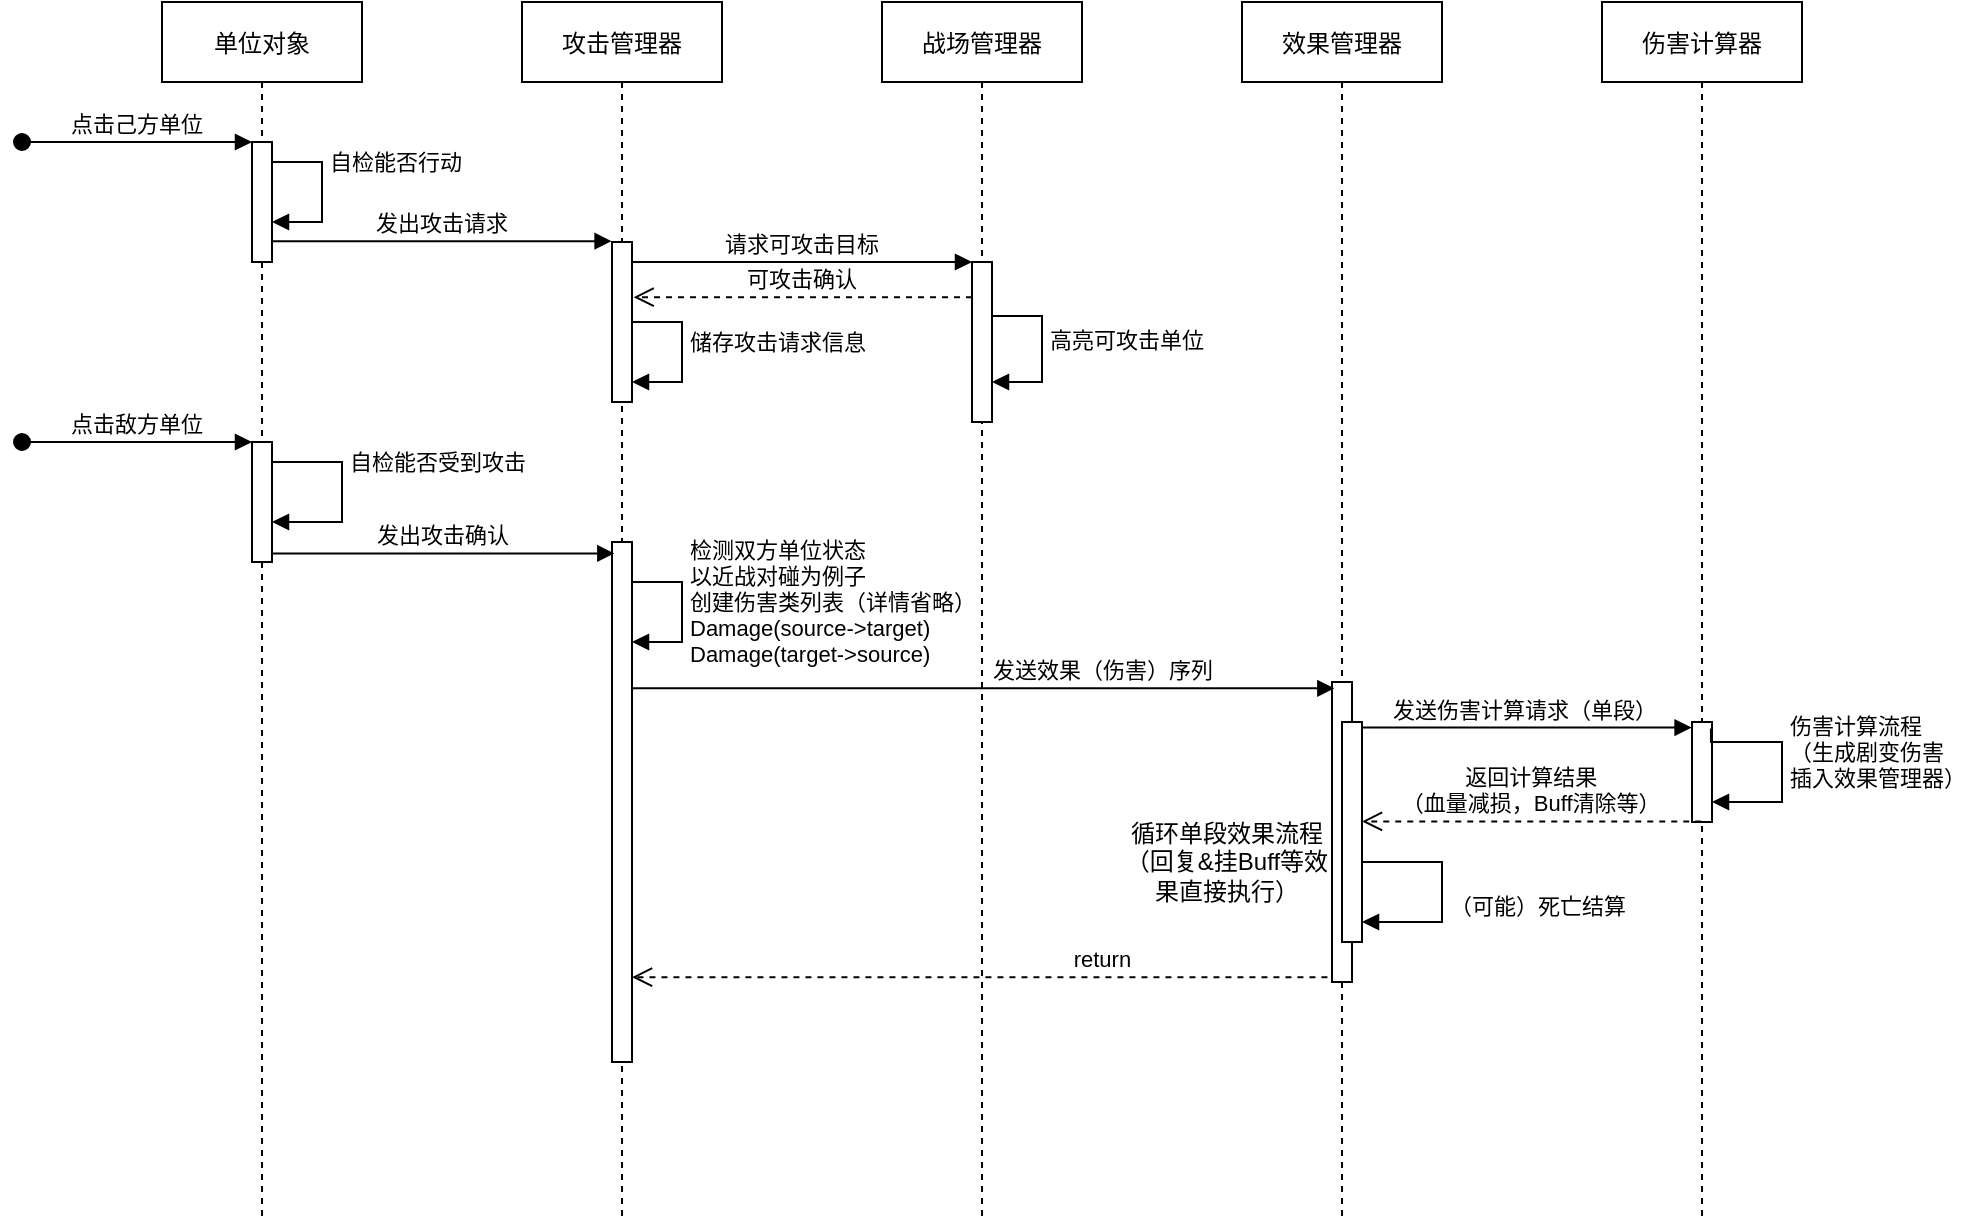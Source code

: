 <mxfile version="16.1.2" type="device" pages="4"><diagram id="kgpKYQtTHZ0yAKxKKP6v" name="攻击流程参考"><mxGraphModel dx="1952" dy="857" grid="1" gridSize="10" guides="1" tooltips="1" connect="1" arrows="1" fold="1" page="1" pageScale="1" pageWidth="850" pageHeight="1100" math="0" shadow="0"><root><mxCell id="0"/><mxCell id="1" parent="0"/><mxCell id="3nuBFxr9cyL0pnOWT2aG-1" value="攻击管理器" style="shape=umlLifeline;perimeter=lifelinePerimeter;container=1;collapsible=0;recursiveResize=0;rounded=0;shadow=0;strokeWidth=1;" parent="1" vertex="1"><mxGeometry x="-230" y="90" width="100" height="610" as="geometry"/></mxCell><mxCell id="3nuBFxr9cyL0pnOWT2aG-2" value="" style="points=[];perimeter=orthogonalPerimeter;rounded=0;shadow=0;strokeWidth=1;" parent="3nuBFxr9cyL0pnOWT2aG-1" vertex="1"><mxGeometry x="45" y="120" width="10" height="80" as="geometry"/></mxCell><mxCell id="hDNSi3hJB7bYvOHJs4DC-34" value="" style="points=[];perimeter=orthogonalPerimeter;rounded=0;shadow=0;strokeWidth=1;" parent="3nuBFxr9cyL0pnOWT2aG-1" vertex="1"><mxGeometry x="45" y="270" width="10" height="260" as="geometry"/></mxCell><mxCell id="hDNSi3hJB7bYvOHJs4DC-59" value="储存攻击请求信息" style="edgeStyle=orthogonalEdgeStyle;html=1;align=left;spacingLeft=2;endArrow=block;rounded=0;" parent="3nuBFxr9cyL0pnOWT2aG-1" source="3nuBFxr9cyL0pnOWT2aG-2" target="3nuBFxr9cyL0pnOWT2aG-2" edge="1"><mxGeometry x="-0.126" relative="1" as="geometry"><mxPoint x="55.0" y="160.004" as="sourcePoint"/><Array as="points"><mxPoint x="80" y="160"/><mxPoint x="80" y="190"/></Array><mxPoint x="55.0" y="190.004" as="targetPoint"/><mxPoint as="offset"/></mxGeometry></mxCell><mxCell id="hDNSi3hJB7bYvOHJs4DC-61" value="检测双方单位状态&lt;br&gt;以近战对碰为例子&lt;br&gt;创建伤害类列表（详情省略）&lt;br&gt;Damage(source-&amp;gt;target)&lt;br&gt;Damage(target-&amp;gt;source)" style="edgeStyle=orthogonalEdgeStyle;html=1;align=left;spacingLeft=2;endArrow=block;rounded=0;" parent="3nuBFxr9cyL0pnOWT2aG-1" source="hDNSi3hJB7bYvOHJs4DC-34" target="hDNSi3hJB7bYvOHJs4DC-34" edge="1"><mxGeometry x="-0.126" relative="1" as="geometry"><mxPoint x="55" y="290" as="sourcePoint"/><Array as="points"><mxPoint x="80" y="290"/><mxPoint x="80" y="320"/></Array><mxPoint x="55" y="320" as="targetPoint"/><mxPoint as="offset"/></mxGeometry></mxCell><mxCell id="3nuBFxr9cyL0pnOWT2aG-5" value="战场管理器" style="shape=umlLifeline;perimeter=lifelinePerimeter;container=1;collapsible=0;recursiveResize=0;rounded=0;shadow=0;strokeWidth=1;" parent="1" vertex="1"><mxGeometry x="-50" y="90" width="100" height="610" as="geometry"/></mxCell><mxCell id="3nuBFxr9cyL0pnOWT2aG-6" value="" style="points=[];perimeter=orthogonalPerimeter;rounded=0;shadow=0;strokeWidth=1;" parent="3nuBFxr9cyL0pnOWT2aG-5" vertex="1"><mxGeometry x="45" y="130" width="10" height="80" as="geometry"/></mxCell><mxCell id="hDNSi3hJB7bYvOHJs4DC-63" value="高亮可攻击单位" style="edgeStyle=orthogonalEdgeStyle;html=1;align=left;spacingLeft=2;endArrow=block;rounded=0;" parent="3nuBFxr9cyL0pnOWT2aG-5" source="3nuBFxr9cyL0pnOWT2aG-6" target="3nuBFxr9cyL0pnOWT2aG-6" edge="1"><mxGeometry x="-0.126" relative="1" as="geometry"><mxPoint x="120" y="110" as="sourcePoint"/><Array as="points"><mxPoint x="80" y="157"/><mxPoint x="80" y="190"/></Array><mxPoint x="60.0" y="200.004" as="targetPoint"/><mxPoint as="offset"/></mxGeometry></mxCell><mxCell id="3nuBFxr9cyL0pnOWT2aG-7" value="可攻击确认" style="verticalAlign=bottom;endArrow=open;dashed=1;endSize=8;shadow=0;strokeWidth=1;entryX=1.083;entryY=0.345;entryDx=0;entryDy=0;entryPerimeter=0;" parent="1" source="3nuBFxr9cyL0pnOWT2aG-6" target="3nuBFxr9cyL0pnOWT2aG-2" edge="1"><mxGeometry x="0.005" relative="1" as="geometry"><mxPoint x="-490" y="280" as="targetPoint"/><mxPoint as="offset"/></mxGeometry></mxCell><mxCell id="3nuBFxr9cyL0pnOWT2aG-8" value="请求可攻击目标" style="verticalAlign=bottom;endArrow=block;entryX=0;entryY=0;shadow=0;strokeWidth=1;" parent="1" source="3nuBFxr9cyL0pnOWT2aG-2" target="3nuBFxr9cyL0pnOWT2aG-6" edge="1"><mxGeometry relative="1" as="geometry"><mxPoint x="-75" y="170" as="sourcePoint"/></mxGeometry></mxCell><mxCell id="hDNSi3hJB7bYvOHJs4DC-9" value="效果管理器" style="shape=umlLifeline;perimeter=lifelinePerimeter;container=1;collapsible=0;recursiveResize=0;rounded=0;shadow=0;strokeWidth=1;" parent="1" vertex="1"><mxGeometry x="130" y="90" width="100" height="610" as="geometry"/></mxCell><mxCell id="hDNSi3hJB7bYvOHJs4DC-11" value="伤害计算器" style="shape=umlLifeline;perimeter=lifelinePerimeter;container=1;collapsible=0;recursiveResize=0;rounded=0;shadow=0;strokeWidth=1;" parent="1" vertex="1"><mxGeometry x="310" y="90" width="100" height="610" as="geometry"/></mxCell><mxCell id="hDNSi3hJB7bYvOHJs4DC-40" value="单位对象" style="shape=umlLifeline;perimeter=lifelinePerimeter;container=1;collapsible=0;recursiveResize=0;rounded=0;shadow=0;strokeWidth=1;" parent="1" vertex="1"><mxGeometry x="-410" y="90" width="100" height="610" as="geometry"/></mxCell><mxCell id="hDNSi3hJB7bYvOHJs4DC-41" value="" style="points=[];perimeter=orthogonalPerimeter;rounded=0;shadow=0;strokeWidth=1;" parent="hDNSi3hJB7bYvOHJs4DC-40" vertex="1"><mxGeometry x="45" y="70" width="10" height="60" as="geometry"/></mxCell><mxCell id="hDNSi3hJB7bYvOHJs4DC-42" value="点击己方单位" style="verticalAlign=bottom;startArrow=oval;endArrow=block;startSize=8;shadow=0;strokeWidth=1;" parent="hDNSi3hJB7bYvOHJs4DC-40" target="hDNSi3hJB7bYvOHJs4DC-41" edge="1"><mxGeometry relative="1" as="geometry"><mxPoint x="-70" y="70" as="sourcePoint"/></mxGeometry></mxCell><mxCell id="hDNSi3hJB7bYvOHJs4DC-43" value="" style="points=[];perimeter=orthogonalPerimeter;rounded=0;shadow=0;strokeWidth=1;" parent="hDNSi3hJB7bYvOHJs4DC-40" vertex="1"><mxGeometry x="45" y="220" width="10" height="60" as="geometry"/></mxCell><mxCell id="hDNSi3hJB7bYvOHJs4DC-53" value="自检能否行动" style="edgeStyle=orthogonalEdgeStyle;html=1;align=left;spacingLeft=2;endArrow=block;rounded=0;" parent="hDNSi3hJB7bYvOHJs4DC-40" source="hDNSi3hJB7bYvOHJs4DC-41" target="hDNSi3hJB7bYvOHJs4DC-41" edge="1"><mxGeometry x="-0.375" relative="1" as="geometry"><mxPoint x="50" y="80" as="sourcePoint"/><Array as="points"><mxPoint x="80" y="80"/><mxPoint x="80" y="110"/></Array><mxPoint x="120.0" y="190.0" as="targetPoint"/><mxPoint as="offset"/></mxGeometry></mxCell><mxCell id="hDNSi3hJB7bYvOHJs4DC-57" value="点击敌方单位" style="verticalAlign=bottom;startArrow=oval;endArrow=block;startSize=8;shadow=0;strokeWidth=1;" parent="hDNSi3hJB7bYvOHJs4DC-40" target="hDNSi3hJB7bYvOHJs4DC-43" edge="1"><mxGeometry relative="1" as="geometry"><mxPoint x="-70" y="220" as="sourcePoint"/><mxPoint x="45.0" y="190" as="targetPoint"/></mxGeometry></mxCell><mxCell id="hDNSi3hJB7bYvOHJs4DC-58" value="自检能否受到攻击" style="edgeStyle=orthogonalEdgeStyle;html=1;align=left;spacingLeft=2;endArrow=block;rounded=0;" parent="hDNSi3hJB7bYvOHJs4DC-40" source="hDNSi3hJB7bYvOHJs4DC-43" target="hDNSi3hJB7bYvOHJs4DC-43" edge="1"><mxGeometry x="-0.3" relative="1" as="geometry"><mxPoint x="80.0" y="230.004" as="sourcePoint"/><Array as="points"><mxPoint x="90" y="230"/><mxPoint x="90" y="260"/></Array><mxPoint x="80.0" y="260.004" as="targetPoint"/><mxPoint as="offset"/></mxGeometry></mxCell><mxCell id="hDNSi3hJB7bYvOHJs4DC-54" value="发出攻击请求" style="verticalAlign=bottom;endArrow=block;entryX=-0.021;entryY=-0.005;shadow=0;strokeWidth=1;entryDx=0;entryDy=0;entryPerimeter=0;" parent="1" source="hDNSi3hJB7bYvOHJs4DC-41" target="3nuBFxr9cyL0pnOWT2aG-2" edge="1"><mxGeometry relative="1" as="geometry"><mxPoint x="-300.0" y="220" as="sourcePoint"/><mxPoint x="-130" y="220" as="targetPoint"/></mxGeometry></mxCell><mxCell id="hDNSi3hJB7bYvOHJs4DC-60" value="发出攻击确认" style="verticalAlign=bottom;endArrow=block;shadow=0;strokeWidth=1;entryX=0.117;entryY=0.022;entryDx=0;entryDy=0;entryPerimeter=0;" parent="1" source="hDNSi3hJB7bYvOHJs4DC-43" target="hDNSi3hJB7bYvOHJs4DC-34" edge="1"><mxGeometry relative="1" as="geometry"><mxPoint x="-350.0" y="389.31" as="sourcePoint"/><mxPoint x="-180.21" y="389.31" as="targetPoint"/></mxGeometry></mxCell><mxCell id="hDNSi3hJB7bYvOHJs4DC-10" value="" style="points=[];perimeter=orthogonalPerimeter;rounded=0;shadow=0;strokeWidth=1;" parent="1" vertex="1"><mxGeometry x="175" y="430" width="10" height="150" as="geometry"/></mxCell><mxCell id="hDNSi3hJB7bYvOHJs4DC-70" value="（可能）死亡结算" style="edgeStyle=orthogonalEdgeStyle;html=1;align=left;spacingLeft=2;endArrow=block;rounded=0;" parent="1" source="hDNSi3hJB7bYvOHJs4DC-71" target="hDNSi3hJB7bYvOHJs4DC-71" edge="1"><mxGeometry x="0.121" relative="1" as="geometry"><mxPoint x="230.0" y="560.01" as="sourcePoint"/><Array as="points"><mxPoint x="230" y="520"/><mxPoint x="230" y="550"/></Array><mxPoint x="230.55" y="595.244" as="targetPoint"/><mxPoint as="offset"/></mxGeometry></mxCell><mxCell id="hDNSi3hJB7bYvOHJs4DC-71" value="" style="html=1;points=[];perimeter=orthogonalPerimeter;" parent="1" vertex="1"><mxGeometry x="180" y="450" width="10" height="110" as="geometry"/></mxCell><mxCell id="hDNSi3hJB7bYvOHJs4DC-73" value="循环单段效果流程&lt;br&gt;（回复&amp;amp;挂Buff等效果直接执行）" style="text;html=1;strokeColor=none;fillColor=none;align=center;verticalAlign=middle;whiteSpace=wrap;rounded=0;" parent="1" vertex="1"><mxGeometry x="70" y="497.5" width="105" height="45" as="geometry"/></mxCell><mxCell id="hDNSi3hJB7bYvOHJs4DC-12" value="" style="points=[];perimeter=orthogonalPerimeter;rounded=0;shadow=0;strokeWidth=1;" parent="1" vertex="1"><mxGeometry x="355" y="450" width="10" height="50" as="geometry"/></mxCell><mxCell id="hDNSi3hJB7bYvOHJs4DC-66" value="伤害计算流程&lt;br&gt;（生成剧变伤害&lt;br&gt;插入效果管理器）" style="edgeStyle=orthogonalEdgeStyle;html=1;align=left;spacingLeft=2;endArrow=block;rounded=0;exitX=0.945;exitY=0.065;exitDx=0;exitDy=0;exitPerimeter=0;" parent="1" source="hDNSi3hJB7bYvOHJs4DC-12" target="hDNSi3hJB7bYvOHJs4DC-12" edge="1"><mxGeometry x="-0.126" relative="1" as="geometry"><mxPoint x="420.07" y="460.0" as="sourcePoint"/><Array as="points"><mxPoint x="400" y="460"/><mxPoint x="400" y="490"/></Array><mxPoint x="420.0" y="483.44" as="targetPoint"/><mxPoint as="offset"/></mxGeometry></mxCell><mxCell id="hDNSi3hJB7bYvOHJs4DC-64" value="发送效果（伤害）序列" style="verticalAlign=bottom;endArrow=block;shadow=0;strokeWidth=1;entryX=0.117;entryY=0.021;entryDx=0;entryDy=0;entryPerimeter=0;" parent="1" source="hDNSi3hJB7bYvOHJs4DC-34" target="hDNSi3hJB7bYvOHJs4DC-10" edge="1"><mxGeometry x="0.341" relative="1" as="geometry"><mxPoint x="-175" y="433.15" as="sourcePoint"/><mxPoint x="-5.0" y="430.0" as="targetPoint"/><mxPoint as="offset"/></mxGeometry></mxCell><mxCell id="hDNSi3hJB7bYvOHJs4DC-65" value="发送伤害计算请求（单段）" style="verticalAlign=bottom;endArrow=block;shadow=0;strokeWidth=1;entryX=-0.021;entryY=0.056;entryDx=0;entryDy=0;entryPerimeter=0;" parent="1" source="hDNSi3hJB7bYvOHJs4DC-71" target="hDNSi3hJB7bYvOHJs4DC-12" edge="1"><mxGeometry x="-0.009" relative="1" as="geometry"><mxPoint x="-70.0" y="510.0" as="sourcePoint"/><mxPoint x="279.17" y="510.0" as="targetPoint"/><mxPoint as="offset"/></mxGeometry></mxCell><mxCell id="hDNSi3hJB7bYvOHJs4DC-67" value="返回计算结果&#10;（血量减损，Buff清除等）" style="verticalAlign=bottom;endArrow=open;dashed=1;endSize=8;shadow=0;strokeWidth=1;exitX=0.462;exitY=0.994;exitDx=0;exitDy=0;exitPerimeter=0;" parent="1" source="hDNSi3hJB7bYvOHJs4DC-12" target="hDNSi3hJB7bYvOHJs4DC-71" edge="1"><mxGeometry x="0.005" relative="1" as="geometry"><mxPoint x="210" y="500" as="targetPoint"/><mxPoint x="350" y="495" as="sourcePoint"/><mxPoint as="offset"/></mxGeometry></mxCell><mxCell id="hDNSi3hJB7bYvOHJs4DC-74" value="return" style="verticalAlign=bottom;endArrow=open;dashed=1;endSize=8;shadow=0;strokeWidth=1;exitX=-0.228;exitY=0.984;exitDx=0;exitDy=0;exitPerimeter=0;" parent="1" source="hDNSi3hJB7bYvOHJs4DC-10" target="hDNSi3hJB7bYvOHJs4DC-34" edge="1"><mxGeometry x="-0.352" relative="1" as="geometry"><mxPoint x="-175" y="577.6" as="targetPoint"/><mxPoint x="149.62" y="590" as="sourcePoint"/><mxPoint as="offset"/></mxGeometry></mxCell></root></mxGraphModel></diagram><diagram id="ut07WJiEBbzpJy7NI2vR" name="召唤流程参考"><mxGraphModel dx="2247" dy="857" grid="1" gridSize="10" guides="1" tooltips="1" connect="1" arrows="1" fold="1" page="1" pageScale="1" pageWidth="827" pageHeight="1169" math="0" shadow="0"><root><mxCell id="VQv0RtSHa2c4N3yJJ9X3-0"/><mxCell id="VQv0RtSHa2c4N3yJJ9X3-1" parent="VQv0RtSHa2c4N3yJJ9X3-0"/><mxCell id="y6K7n9qH1mYJTrqMSRx2-0" value="召唤管理器" style="shape=umlLifeline;perimeter=lifelinePerimeter;container=1;collapsible=0;recursiveResize=0;rounded=0;shadow=0;strokeWidth=1;" vertex="1" parent="VQv0RtSHa2c4N3yJJ9X3-1"><mxGeometry x="-360" y="40" width="100" height="440" as="geometry"/></mxCell><mxCell id="y6K7n9qH1mYJTrqMSRx2-1" value="" style="points=[];perimeter=orthogonalPerimeter;rounded=0;shadow=0;strokeWidth=1;" vertex="1" parent="y6K7n9qH1mYJTrqMSRx2-0"><mxGeometry x="45" y="120" width="10" height="80" as="geometry"/></mxCell><mxCell id="y6K7n9qH1mYJTrqMSRx2-2" value="" style="points=[];perimeter=orthogonalPerimeter;rounded=0;shadow=0;strokeWidth=1;" vertex="1" parent="y6K7n9qH1mYJTrqMSRx2-0"><mxGeometry x="45" y="270" width="10" height="140" as="geometry"/></mxCell><mxCell id="y6K7n9qH1mYJTrqMSRx2-3" value="储存召唤请求信息" style="edgeStyle=orthogonalEdgeStyle;html=1;align=left;spacingLeft=2;endArrow=block;rounded=0;" edge="1" parent="y6K7n9qH1mYJTrqMSRx2-0" source="y6K7n9qH1mYJTrqMSRx2-1" target="y6K7n9qH1mYJTrqMSRx2-1"><mxGeometry x="-0.126" relative="1" as="geometry"><mxPoint x="55.0" y="160.004" as="sourcePoint"/><Array as="points"><mxPoint x="80" y="160"/><mxPoint x="80" y="190"/></Array><mxPoint x="55.0" y="190.004" as="targetPoint"/><mxPoint as="offset"/></mxGeometry></mxCell><mxCell id="y6K7n9qH1mYJTrqMSRx2-4" value="根据详情生成响应单位" style="edgeStyle=orthogonalEdgeStyle;html=1;align=left;spacingLeft=2;endArrow=block;rounded=0;" edge="1" parent="y6K7n9qH1mYJTrqMSRx2-0" source="y6K7n9qH1mYJTrqMSRx2-2" target="y6K7n9qH1mYJTrqMSRx2-2"><mxGeometry x="-0.126" relative="1" as="geometry"><mxPoint x="55" y="290" as="sourcePoint"/><Array as="points"><mxPoint x="80" y="290"/><mxPoint x="80" y="320"/></Array><mxPoint x="55" y="320" as="targetPoint"/><mxPoint as="offset"/></mxGeometry></mxCell><mxCell id="y6K7n9qH1mYJTrqMSRx2-5" value="战场管理器" style="shape=umlLifeline;perimeter=lifelinePerimeter;container=1;collapsible=0;recursiveResize=0;rounded=0;shadow=0;strokeWidth=1;" vertex="1" parent="VQv0RtSHa2c4N3yJJ9X3-1"><mxGeometry x="-180" y="40" width="100" height="440" as="geometry"/></mxCell><mxCell id="y6K7n9qH1mYJTrqMSRx2-6" value="" style="points=[];perimeter=orthogonalPerimeter;rounded=0;shadow=0;strokeWidth=1;" vertex="1" parent="y6K7n9qH1mYJTrqMSRx2-5"><mxGeometry x="45" y="130" width="10" height="80" as="geometry"/></mxCell><mxCell id="y6K7n9qH1mYJTrqMSRx2-7" value="高亮可施法单位" style="edgeStyle=orthogonalEdgeStyle;html=1;align=left;spacingLeft=2;endArrow=block;rounded=0;" edge="1" parent="y6K7n9qH1mYJTrqMSRx2-5" source="y6K7n9qH1mYJTrqMSRx2-6" target="y6K7n9qH1mYJTrqMSRx2-6"><mxGeometry x="-0.126" relative="1" as="geometry"><mxPoint x="120" y="110" as="sourcePoint"/><Array as="points"><mxPoint x="90" y="157"/><mxPoint x="90" y="190"/></Array><mxPoint x="60.0" y="200.004" as="targetPoint"/><mxPoint as="offset"/></mxGeometry></mxCell><mxCell id="HTY6QKhPeAurpo33ZZLu-3" value="" style="points=[];perimeter=orthogonalPerimeter;rounded=0;shadow=0;strokeWidth=1;" vertex="1" parent="y6K7n9qH1mYJTrqMSRx2-5"><mxGeometry x="45" y="330" width="10" height="80" as="geometry"/></mxCell><mxCell id="HTY6QKhPeAurpo33ZZLu-5" value="单位绑定&lt;br&gt;更新信息" style="edgeStyle=orthogonalEdgeStyle;html=1;align=left;spacingLeft=2;endArrow=block;rounded=0;" edge="1" parent="y6K7n9qH1mYJTrqMSRx2-5" source="HTY6QKhPeAurpo33ZZLu-3" target="HTY6QKhPeAurpo33ZZLu-3"><mxGeometry x="-0.126" relative="1" as="geometry"><mxPoint x="100" y="360" as="sourcePoint"/><Array as="points"><mxPoint x="90" y="350"/><mxPoint x="90" y="380"/></Array><mxPoint x="100" y="393" as="targetPoint"/><mxPoint as="offset"/></mxGeometry></mxCell><mxCell id="y6K7n9qH1mYJTrqMSRx2-8" value="可召唤确认" style="verticalAlign=bottom;endArrow=open;dashed=1;endSize=8;shadow=0;strokeWidth=1;entryX=1.083;entryY=0.345;entryDx=0;entryDy=0;entryPerimeter=0;" edge="1" parent="VQv0RtSHa2c4N3yJJ9X3-1" source="y6K7n9qH1mYJTrqMSRx2-6" target="y6K7n9qH1mYJTrqMSRx2-1"><mxGeometry x="0.005" relative="1" as="geometry"><mxPoint x="-620" y="230" as="targetPoint"/><mxPoint as="offset"/></mxGeometry></mxCell><mxCell id="y6K7n9qH1mYJTrqMSRx2-9" value="请求可召唤格子" style="verticalAlign=bottom;endArrow=block;entryX=0;entryY=0;shadow=0;strokeWidth=1;" edge="1" parent="VQv0RtSHa2c4N3yJJ9X3-1" source="y6K7n9qH1mYJTrqMSRx2-1" target="y6K7n9qH1mYJTrqMSRx2-6"><mxGeometry relative="1" as="geometry"><mxPoint x="-205" y="120" as="sourcePoint"/></mxGeometry></mxCell><mxCell id="y6K7n9qH1mYJTrqMSRx2-12" value="格子对象" style="shape=umlLifeline;perimeter=lifelinePerimeter;container=1;collapsible=0;recursiveResize=0;rounded=0;shadow=0;strokeWidth=1;" vertex="1" parent="VQv0RtSHa2c4N3yJJ9X3-1"><mxGeometry x="-540" y="40" width="100" height="440" as="geometry"/></mxCell><mxCell id="y6K7n9qH1mYJTrqMSRx2-13" value="" style="points=[];perimeter=orthogonalPerimeter;rounded=0;shadow=0;strokeWidth=1;" vertex="1" parent="y6K7n9qH1mYJTrqMSRx2-12"><mxGeometry x="45" y="220" width="10" height="60" as="geometry"/></mxCell><mxCell id="y6K7n9qH1mYJTrqMSRx2-14" value="自检能否召唤" style="edgeStyle=orthogonalEdgeStyle;html=1;align=left;spacingLeft=2;endArrow=block;rounded=0;" edge="1" parent="y6K7n9qH1mYJTrqMSRx2-12" source="y6K7n9qH1mYJTrqMSRx2-13" target="y6K7n9qH1mYJTrqMSRx2-13"><mxGeometry x="-0.3" relative="1" as="geometry"><mxPoint x="80.0" y="230.004" as="sourcePoint"/><Array as="points"><mxPoint x="90" y="230"/><mxPoint x="90" y="260"/></Array><mxPoint x="80.0" y="260.004" as="targetPoint"/><mxPoint as="offset"/></mxGeometry></mxCell><mxCell id="y6K7n9qH1mYJTrqMSRx2-15" value="发出召唤确认" style="verticalAlign=bottom;endArrow=block;shadow=0;strokeWidth=1;entryX=0.117;entryY=0.022;entryDx=0;entryDy=0;entryPerimeter=0;" edge="1" parent="VQv0RtSHa2c4N3yJJ9X3-1" source="y6K7n9qH1mYJTrqMSRx2-13" target="y6K7n9qH1mYJTrqMSRx2-2"><mxGeometry relative="1" as="geometry"><mxPoint x="-480.0" y="339.31" as="sourcePoint"/><mxPoint x="-310.21" y="339.31" as="targetPoint"/></mxGeometry></mxCell><mxCell id="y6K7n9qH1mYJTrqMSRx2-26" value="魔法卡对象" style="shape=umlLifeline;perimeter=lifelinePerimeter;container=1;collapsible=0;recursiveResize=0;rounded=0;shadow=0;strokeWidth=1;" vertex="1" parent="VQv0RtSHa2c4N3yJJ9X3-1"><mxGeometry x="-720" y="40" width="100" height="340" as="geometry"/></mxCell><mxCell id="y6K7n9qH1mYJTrqMSRx2-27" value="" style="points=[];perimeter=orthogonalPerimeter;rounded=0;shadow=0;strokeWidth=1;" vertex="1" parent="y6K7n9qH1mYJTrqMSRx2-26"><mxGeometry x="45" y="70" width="10" height="210" as="geometry"/></mxCell><mxCell id="y6K7n9qH1mYJTrqMSRx2-28" value="拖动魔法卡" style="verticalAlign=bottom;startArrow=oval;endArrow=block;startSize=8;shadow=0;strokeWidth=1;" edge="1" parent="y6K7n9qH1mYJTrqMSRx2-26" target="y6K7n9qH1mYJTrqMSRx2-27"><mxGeometry relative="1" as="geometry"><mxPoint x="-70" y="70" as="sourcePoint"/></mxGeometry></mxCell><mxCell id="y6K7n9qH1mYJTrqMSRx2-29" value="单击交互形式相似" style="text;html=1;strokeColor=none;fillColor=none;align=center;verticalAlign=middle;whiteSpace=wrap;rounded=0;" vertex="1" parent="y6K7n9qH1mYJTrqMSRx2-26"><mxGeometry x="-30" y="170" width="60" height="30" as="geometry"/></mxCell><mxCell id="y6K7n9qH1mYJTrqMSRx2-30" value="" style="shape=umlDestroy;whiteSpace=wrap;html=1;strokeWidth=3;" vertex="1" parent="y6K7n9qH1mYJTrqMSRx2-26"><mxGeometry x="35" y="320" width="30" height="30" as="geometry"/></mxCell><mxCell id="y6K7n9qH1mYJTrqMSRx2-31" value="发出召唤请求" style="verticalAlign=bottom;endArrow=block;shadow=0;strokeWidth=1;entryX=-0.2;entryY=0.088;entryDx=0;entryDy=0;entryPerimeter=0;" edge="1" parent="VQv0RtSHa2c4N3yJJ9X3-1" source="y6K7n9qH1mYJTrqMSRx2-27" target="y6K7n9qH1mYJTrqMSRx2-1"><mxGeometry x="-0.518" relative="1" as="geometry"><mxPoint x="-560" y="180.0" as="sourcePoint"/><mxPoint x="-330" y="170" as="targetPoint"/><Array as="points"><mxPoint x="-410" y="167"/></Array><mxPoint as="offset"/></mxGeometry></mxCell><mxCell id="y6K7n9qH1mYJTrqMSRx2-32" value="拖至施法目标" style="verticalAlign=bottom;endArrow=block;shadow=0;strokeWidth=1;entryX=0.072;entryY=0.104;entryDx=0;entryDy=0;entryPerimeter=0;" edge="1" parent="VQv0RtSHa2c4N3yJJ9X3-1" source="y6K7n9qH1mYJTrqMSRx2-27" target="y6K7n9qH1mYJTrqMSRx2-13"><mxGeometry x="-0.004" relative="1" as="geometry"><mxPoint x="-640" y="370.0" as="sourcePoint"/><mxPoint x="-360" y="370.04" as="targetPoint"/><Array as="points"><mxPoint x="-550" y="266"/></Array><mxPoint as="offset"/></mxGeometry></mxCell><mxCell id="y6K7n9qH1mYJTrqMSRx2-33" value="return" style="verticalAlign=bottom;endArrow=open;dashed=1;endSize=8;shadow=0;strokeWidth=1;exitX=-0.083;exitY=0.85;exitDx=0;exitDy=0;exitPerimeter=0;" edge="1" parent="VQv0RtSHa2c4N3yJJ9X3-1" source="y6K7n9qH1mYJTrqMSRx2-13" target="y6K7n9qH1mYJTrqMSRx2-27"><mxGeometry x="-0.352" relative="1" as="geometry"><mxPoint x="-850" y="460.0" as="targetPoint"/><mxPoint x="-502.28" y="460.0" as="sourcePoint"/><mxPoint as="offset"/></mxGeometry></mxCell><mxCell id="HTY6QKhPeAurpo33ZZLu-4" value="请求单位绑定" style="verticalAlign=bottom;endArrow=block;shadow=0;strokeWidth=1;entryX=0.2;entryY=0.075;entryDx=0;entryDy=0;entryPerimeter=0;" edge="1" parent="VQv0RtSHa2c4N3yJJ9X3-1" source="y6K7n9qH1mYJTrqMSRx2-2" target="HTY6QKhPeAurpo33ZZLu-3"><mxGeometry relative="1" as="geometry"><mxPoint x="-330" y="390" as="sourcePoint"/><mxPoint x="-158.83" y="390" as="targetPoint"/></mxGeometry></mxCell><mxCell id="HTY6QKhPeAurpo33ZZLu-6" value="return" style="verticalAlign=bottom;endArrow=open;dashed=1;endSize=8;shadow=0;strokeWidth=1;exitX=0.1;exitY=0.875;exitDx=0;exitDy=0;exitPerimeter=0;" edge="1" parent="VQv0RtSHa2c4N3yJJ9X3-1" source="HTY6QKhPeAurpo33ZZLu-3" target="y6K7n9qH1mYJTrqMSRx2-2"><mxGeometry x="-0.352" relative="1" as="geometry"><mxPoint x="-290" y="440" as="targetPoint"/><mxPoint x="-170.83" y="440" as="sourcePoint"/><mxPoint as="offset"/></mxGeometry></mxCell></root></mxGraphModel></diagram><diagram id="6PyDBA08NJ-AQOioP8Ls" name="技能流程参考"><mxGraphModel dx="1929" dy="857" grid="1" gridSize="10" guides="1" tooltips="1" connect="1" arrows="1" fold="1" page="1" pageScale="1" pageWidth="827" pageHeight="1169" math="0" shadow="0"><root><mxCell id="8-iiNWWhnFIA3bPZ4Q6_-0"/><mxCell id="8-iiNWWhnFIA3bPZ4Q6_-1" parent="8-iiNWWhnFIA3bPZ4Q6_-0"/><mxCell id="V3ABBny40rD3zIiOU0vB-0" value="技能管理器" style="shape=umlLifeline;perimeter=lifelinePerimeter;container=1;collapsible=0;recursiveResize=0;rounded=0;shadow=0;strokeWidth=1;" parent="8-iiNWWhnFIA3bPZ4Q6_-1" vertex="1"><mxGeometry x="-240" y="80" width="100" height="610" as="geometry"/></mxCell><mxCell id="V3ABBny40rD3zIiOU0vB-1" value="" style="points=[];perimeter=orthogonalPerimeter;rounded=0;shadow=0;strokeWidth=1;" parent="V3ABBny40rD3zIiOU0vB-0" vertex="1"><mxGeometry x="45" y="120" width="10" height="80" as="geometry"/></mxCell><mxCell id="V3ABBny40rD3zIiOU0vB-2" value="" style="points=[];perimeter=orthogonalPerimeter;rounded=0;shadow=0;strokeWidth=1;" parent="V3ABBny40rD3zIiOU0vB-0" vertex="1"><mxGeometry x="45" y="270" width="10" height="260" as="geometry"/></mxCell><mxCell id="V3ABBny40rD3zIiOU0vB-3" value="储存施法请求信息" style="edgeStyle=orthogonalEdgeStyle;html=1;align=left;spacingLeft=2;endArrow=block;rounded=0;" parent="V3ABBny40rD3zIiOU0vB-0" source="V3ABBny40rD3zIiOU0vB-1" target="V3ABBny40rD3zIiOU0vB-1" edge="1"><mxGeometry x="-0.126" relative="1" as="geometry"><mxPoint x="55.0" y="160.004" as="sourcePoint"/><Array as="points"><mxPoint x="80" y="160"/><mxPoint x="80" y="190"/></Array><mxPoint x="55.0" y="190.004" as="targetPoint"/><mxPoint as="offset"/></mxGeometry></mxCell><mxCell id="V3ABBny40rD3zIiOU0vB-4" value="根据详情生成施法效果队列" style="edgeStyle=orthogonalEdgeStyle;html=1;align=left;spacingLeft=2;endArrow=block;rounded=0;" parent="V3ABBny40rD3zIiOU0vB-0" source="V3ABBny40rD3zIiOU0vB-2" target="V3ABBny40rD3zIiOU0vB-2" edge="1"><mxGeometry x="-0.126" relative="1" as="geometry"><mxPoint x="55" y="290" as="sourcePoint"/><Array as="points"><mxPoint x="80" y="290"/><mxPoint x="80" y="320"/></Array><mxPoint x="55" y="320" as="targetPoint"/><mxPoint as="offset"/></mxGeometry></mxCell><mxCell id="V3ABBny40rD3zIiOU0vB-5" value="战场管理器" style="shape=umlLifeline;perimeter=lifelinePerimeter;container=1;collapsible=0;recursiveResize=0;rounded=0;shadow=0;strokeWidth=1;" parent="8-iiNWWhnFIA3bPZ4Q6_-1" vertex="1"><mxGeometry x="-60" y="80" width="100" height="610" as="geometry"/></mxCell><mxCell id="V3ABBny40rD3zIiOU0vB-6" value="" style="points=[];perimeter=orthogonalPerimeter;rounded=0;shadow=0;strokeWidth=1;" parent="V3ABBny40rD3zIiOU0vB-5" vertex="1"><mxGeometry x="45" y="130" width="10" height="80" as="geometry"/></mxCell><mxCell id="V3ABBny40rD3zIiOU0vB-7" value="高亮可施法单位" style="edgeStyle=orthogonalEdgeStyle;html=1;align=left;spacingLeft=2;endArrow=block;rounded=0;" parent="V3ABBny40rD3zIiOU0vB-5" source="V3ABBny40rD3zIiOU0vB-6" target="V3ABBny40rD3zIiOU0vB-6" edge="1"><mxGeometry x="-0.126" relative="1" as="geometry"><mxPoint x="120" y="110" as="sourcePoint"/><Array as="points"><mxPoint x="80" y="157"/><mxPoint x="80" y="190"/></Array><mxPoint x="60.0" y="200.004" as="targetPoint"/><mxPoint as="offset"/></mxGeometry></mxCell><mxCell id="V3ABBny40rD3zIiOU0vB-8" value="可施法确认" style="verticalAlign=bottom;endArrow=open;dashed=1;endSize=8;shadow=0;strokeWidth=1;entryX=1.083;entryY=0.345;entryDx=0;entryDy=0;entryPerimeter=0;" parent="8-iiNWWhnFIA3bPZ4Q6_-1" source="V3ABBny40rD3zIiOU0vB-6" target="V3ABBny40rD3zIiOU0vB-1" edge="1"><mxGeometry x="0.005" relative="1" as="geometry"><mxPoint x="-500" y="270" as="targetPoint"/><mxPoint as="offset"/></mxGeometry></mxCell><mxCell id="V3ABBny40rD3zIiOU0vB-9" value="请求可施法目标" style="verticalAlign=bottom;endArrow=block;entryX=0;entryY=0;shadow=0;strokeWidth=1;" parent="8-iiNWWhnFIA3bPZ4Q6_-1" source="V3ABBny40rD3zIiOU0vB-1" target="V3ABBny40rD3zIiOU0vB-6" edge="1"><mxGeometry relative="1" as="geometry"><mxPoint x="-85" y="160" as="sourcePoint"/></mxGeometry></mxCell><mxCell id="V3ABBny40rD3zIiOU0vB-10" value="效果管理器" style="shape=umlLifeline;perimeter=lifelinePerimeter;container=1;collapsible=0;recursiveResize=0;rounded=0;shadow=0;strokeWidth=1;" parent="8-iiNWWhnFIA3bPZ4Q6_-1" vertex="1"><mxGeometry x="120" y="80" width="100" height="610" as="geometry"/></mxCell><mxCell id="V3ABBny40rD3zIiOU0vB-11" value="伤害计算器" style="shape=umlLifeline;perimeter=lifelinePerimeter;container=1;collapsible=0;recursiveResize=0;rounded=0;shadow=0;strokeWidth=1;" parent="8-iiNWWhnFIA3bPZ4Q6_-1" vertex="1"><mxGeometry x="300" y="80" width="100" height="610" as="geometry"/></mxCell><mxCell id="V3ABBny40rD3zIiOU0vB-12" value="单位对象" style="shape=umlLifeline;perimeter=lifelinePerimeter;container=1;collapsible=0;recursiveResize=0;rounded=0;shadow=0;strokeWidth=1;" parent="8-iiNWWhnFIA3bPZ4Q6_-1" vertex="1"><mxGeometry x="-420" y="80" width="100" height="610" as="geometry"/></mxCell><mxCell id="V3ABBny40rD3zIiOU0vB-13" value="" style="points=[];perimeter=orthogonalPerimeter;rounded=0;shadow=0;strokeWidth=1;" parent="V3ABBny40rD3zIiOU0vB-12" vertex="1"><mxGeometry x="45" y="70" width="10" height="60" as="geometry"/></mxCell><mxCell id="V3ABBny40rD3zIiOU0vB-14" value="点击技能释放" style="verticalAlign=bottom;startArrow=oval;endArrow=block;startSize=8;shadow=0;strokeWidth=1;" parent="V3ABBny40rD3zIiOU0vB-12" target="V3ABBny40rD3zIiOU0vB-13" edge="1"><mxGeometry relative="1" as="geometry"><mxPoint x="-40" y="70" as="sourcePoint"/></mxGeometry></mxCell><mxCell id="V3ABBny40rD3zIiOU0vB-15" value="" style="points=[];perimeter=orthogonalPerimeter;rounded=0;shadow=0;strokeWidth=1;" parent="V3ABBny40rD3zIiOU0vB-12" vertex="1"><mxGeometry x="45" y="220" width="10" height="60" as="geometry"/></mxCell><mxCell id="V3ABBny40rD3zIiOU0vB-16" value="自检能否释放" style="edgeStyle=orthogonalEdgeStyle;html=1;align=left;spacingLeft=2;endArrow=block;rounded=0;" parent="V3ABBny40rD3zIiOU0vB-12" source="V3ABBny40rD3zIiOU0vB-13" target="V3ABBny40rD3zIiOU0vB-13" edge="1"><mxGeometry x="-0.375" relative="1" as="geometry"><mxPoint x="50" y="80" as="sourcePoint"/><Array as="points"><mxPoint x="80" y="80"/><mxPoint x="80" y="110"/></Array><mxPoint x="120.0" y="190.0" as="targetPoint"/><mxPoint as="offset"/></mxGeometry></mxCell><mxCell id="V3ABBny40rD3zIiOU0vB-17" value="选择技能目标" style="verticalAlign=bottom;startArrow=oval;endArrow=block;startSize=8;shadow=0;strokeWidth=1;" parent="V3ABBny40rD3zIiOU0vB-12" target="V3ABBny40rD3zIiOU0vB-15" edge="1"><mxGeometry relative="1" as="geometry"><mxPoint x="-40" y="220" as="sourcePoint"/><mxPoint x="45.0" y="190" as="targetPoint"/></mxGeometry></mxCell><mxCell id="V3ABBny40rD3zIiOU0vB-18" value="自检能否成为目标" style="edgeStyle=orthogonalEdgeStyle;html=1;align=left;spacingLeft=2;endArrow=block;rounded=0;" parent="V3ABBny40rD3zIiOU0vB-12" source="V3ABBny40rD3zIiOU0vB-15" target="V3ABBny40rD3zIiOU0vB-15" edge="1"><mxGeometry x="-0.3" relative="1" as="geometry"><mxPoint x="80.0" y="230.004" as="sourcePoint"/><Array as="points"><mxPoint x="90" y="230"/><mxPoint x="90" y="260"/></Array><mxPoint x="80.0" y="260.004" as="targetPoint"/><mxPoint as="offset"/></mxGeometry></mxCell><mxCell id="V3ABBny40rD3zIiOU0vB-19" value="发出技能释放请求" style="verticalAlign=bottom;endArrow=block;entryX=-0.021;entryY=-0.005;shadow=0;strokeWidth=1;entryDx=0;entryDy=0;entryPerimeter=0;" parent="8-iiNWWhnFIA3bPZ4Q6_-1" source="V3ABBny40rD3zIiOU0vB-13" target="V3ABBny40rD3zIiOU0vB-1" edge="1"><mxGeometry relative="1" as="geometry"><mxPoint x="-310.0" y="210" as="sourcePoint"/><mxPoint x="-140" y="210" as="targetPoint"/></mxGeometry></mxCell><mxCell id="V3ABBny40rD3zIiOU0vB-20" value="发出技能释放确认" style="verticalAlign=bottom;endArrow=block;shadow=0;strokeWidth=1;entryX=0.117;entryY=0.022;entryDx=0;entryDy=0;entryPerimeter=0;" parent="8-iiNWWhnFIA3bPZ4Q6_-1" source="V3ABBny40rD3zIiOU0vB-15" target="V3ABBny40rD3zIiOU0vB-2" edge="1"><mxGeometry relative="1" as="geometry"><mxPoint x="-360.0" y="379.31" as="sourcePoint"/><mxPoint x="-190.21" y="379.31" as="targetPoint"/></mxGeometry></mxCell><mxCell id="V3ABBny40rD3zIiOU0vB-21" value="" style="points=[];perimeter=orthogonalPerimeter;rounded=0;shadow=0;strokeWidth=1;" parent="8-iiNWWhnFIA3bPZ4Q6_-1" vertex="1"><mxGeometry x="165" y="420" width="10" height="150" as="geometry"/></mxCell><mxCell id="V3ABBny40rD3zIiOU0vB-22" value="（可能）死亡结算" style="edgeStyle=orthogonalEdgeStyle;html=1;align=left;spacingLeft=2;endArrow=block;rounded=0;" parent="8-iiNWWhnFIA3bPZ4Q6_-1" source="V3ABBny40rD3zIiOU0vB-23" target="V3ABBny40rD3zIiOU0vB-23" edge="1"><mxGeometry x="0.121" relative="1" as="geometry"><mxPoint x="220.0" y="550.01" as="sourcePoint"/><Array as="points"><mxPoint x="220" y="510"/><mxPoint x="220" y="540"/></Array><mxPoint x="220.55" y="585.244" as="targetPoint"/><mxPoint as="offset"/></mxGeometry></mxCell><mxCell id="V3ABBny40rD3zIiOU0vB-23" value="" style="html=1;points=[];perimeter=orthogonalPerimeter;" parent="8-iiNWWhnFIA3bPZ4Q6_-1" vertex="1"><mxGeometry x="170" y="440" width="10" height="110" as="geometry"/></mxCell><mxCell id="V3ABBny40rD3zIiOU0vB-24" value="循环单段效果流程&lt;br&gt;（回复&amp;amp;挂Buff等效果直接执行）" style="text;html=1;strokeColor=none;fillColor=none;align=center;verticalAlign=middle;whiteSpace=wrap;rounded=0;" parent="8-iiNWWhnFIA3bPZ4Q6_-1" vertex="1"><mxGeometry x="60" y="487.5" width="105" height="45" as="geometry"/></mxCell><mxCell id="V3ABBny40rD3zIiOU0vB-25" value="" style="points=[];perimeter=orthogonalPerimeter;rounded=0;shadow=0;strokeWidth=1;" parent="8-iiNWWhnFIA3bPZ4Q6_-1" vertex="1"><mxGeometry x="345" y="440" width="10" height="50" as="geometry"/></mxCell><mxCell id="V3ABBny40rD3zIiOU0vB-26" value="伤害计算流程&lt;br&gt;（生成剧变伤害&lt;br&gt;插入效果管理器）" style="edgeStyle=orthogonalEdgeStyle;html=1;align=left;spacingLeft=2;endArrow=block;rounded=0;exitX=0.945;exitY=0.065;exitDx=0;exitDy=0;exitPerimeter=0;" parent="8-iiNWWhnFIA3bPZ4Q6_-1" source="V3ABBny40rD3zIiOU0vB-25" target="V3ABBny40rD3zIiOU0vB-25" edge="1"><mxGeometry x="-0.126" relative="1" as="geometry"><mxPoint x="410.07" y="450.0" as="sourcePoint"/><Array as="points"><mxPoint x="390" y="450"/><mxPoint x="390" y="480"/></Array><mxPoint x="410.0" y="473.44" as="targetPoint"/><mxPoint as="offset"/></mxGeometry></mxCell><mxCell id="V3ABBny40rD3zIiOU0vB-27" value="发送效果序列" style="verticalAlign=bottom;endArrow=block;shadow=0;strokeWidth=1;entryX=0.117;entryY=0.021;entryDx=0;entryDy=0;entryPerimeter=0;" parent="8-iiNWWhnFIA3bPZ4Q6_-1" source="V3ABBny40rD3zIiOU0vB-2" target="V3ABBny40rD3zIiOU0vB-21" edge="1"><mxGeometry x="0.341" relative="1" as="geometry"><mxPoint x="-185" y="423.15" as="sourcePoint"/><mxPoint x="-15.0" y="420.0" as="targetPoint"/><mxPoint as="offset"/></mxGeometry></mxCell><mxCell id="V3ABBny40rD3zIiOU0vB-28" value="发送伤害计算请求（单段）" style="verticalAlign=bottom;endArrow=block;shadow=0;strokeWidth=1;entryX=-0.021;entryY=0.056;entryDx=0;entryDy=0;entryPerimeter=0;" parent="8-iiNWWhnFIA3bPZ4Q6_-1" source="V3ABBny40rD3zIiOU0vB-23" target="V3ABBny40rD3zIiOU0vB-25" edge="1"><mxGeometry x="-0.009" relative="1" as="geometry"><mxPoint x="-80.0" y="500.0" as="sourcePoint"/><mxPoint x="269.17" y="500.0" as="targetPoint"/><mxPoint as="offset"/></mxGeometry></mxCell><mxCell id="V3ABBny40rD3zIiOU0vB-29" value="返回计算结果&#10;（血量减损，Buff清除等）" style="verticalAlign=bottom;endArrow=open;dashed=1;endSize=8;shadow=0;strokeWidth=1;exitX=0.462;exitY=0.994;exitDx=0;exitDy=0;exitPerimeter=0;" parent="8-iiNWWhnFIA3bPZ4Q6_-1" source="V3ABBny40rD3zIiOU0vB-25" target="V3ABBny40rD3zIiOU0vB-23" edge="1"><mxGeometry x="0.005" relative="1" as="geometry"><mxPoint x="200" y="490" as="targetPoint"/><mxPoint x="340" y="485" as="sourcePoint"/><mxPoint as="offset"/></mxGeometry></mxCell><mxCell id="V3ABBny40rD3zIiOU0vB-30" value="return" style="verticalAlign=bottom;endArrow=open;dashed=1;endSize=8;shadow=0;strokeWidth=1;exitX=-0.228;exitY=0.984;exitDx=0;exitDy=0;exitPerimeter=0;" parent="8-iiNWWhnFIA3bPZ4Q6_-1" source="V3ABBny40rD3zIiOU0vB-21" target="V3ABBny40rD3zIiOU0vB-2" edge="1"><mxGeometry x="-0.352" relative="1" as="geometry"><mxPoint x="-185" y="567.6" as="targetPoint"/><mxPoint x="139.62" y="580" as="sourcePoint"/><mxPoint as="offset"/></mxGeometry></mxCell></root></mxGraphModel></diagram><diagram id="xcZO598Zy90djO36fQTb" name="施法流程参考"><mxGraphModel dx="1929" dy="857" grid="1" gridSize="10" guides="1" tooltips="1" connect="1" arrows="1" fold="1" page="1" pageScale="1" pageWidth="827" pageHeight="1169" math="0" shadow="0"><root><mxCell id="q3N_S8BWbFYbqY7psSUy-0"/><mxCell id="q3N_S8BWbFYbqY7psSUy-1" parent="q3N_S8BWbFYbqY7psSUy-0"/><mxCell id="q3N_S8BWbFYbqY7psSUy-2" value="技能管理器" style="shape=umlLifeline;perimeter=lifelinePerimeter;container=1;collapsible=0;recursiveResize=0;rounded=0;shadow=0;strokeWidth=1;" parent="q3N_S8BWbFYbqY7psSUy-1" vertex="1"><mxGeometry y="80" width="100" height="610" as="geometry"/></mxCell><mxCell id="q3N_S8BWbFYbqY7psSUy-3" value="" style="points=[];perimeter=orthogonalPerimeter;rounded=0;shadow=0;strokeWidth=1;" parent="q3N_S8BWbFYbqY7psSUy-2" vertex="1"><mxGeometry x="45" y="120" width="10" height="80" as="geometry"/></mxCell><mxCell id="q3N_S8BWbFYbqY7psSUy-4" value="" style="points=[];perimeter=orthogonalPerimeter;rounded=0;shadow=0;strokeWidth=1;" parent="q3N_S8BWbFYbqY7psSUy-2" vertex="1"><mxGeometry x="45" y="270" width="10" height="240" as="geometry"/></mxCell><mxCell id="q3N_S8BWbFYbqY7psSUy-5" value="储存施法请求信息" style="edgeStyle=orthogonalEdgeStyle;html=1;align=left;spacingLeft=2;endArrow=block;rounded=0;" parent="q3N_S8BWbFYbqY7psSUy-2" source="q3N_S8BWbFYbqY7psSUy-3" target="q3N_S8BWbFYbqY7psSUy-3" edge="1"><mxGeometry x="-0.126" relative="1" as="geometry"><mxPoint x="55.0" y="160.004" as="sourcePoint"/><Array as="points"><mxPoint x="80" y="160"/><mxPoint x="80" y="190"/></Array><mxPoint x="55.0" y="190.004" as="targetPoint"/><mxPoint as="offset"/></mxGeometry></mxCell><mxCell id="q3N_S8BWbFYbqY7psSUy-6" value="根据详情生成施法效果队列" style="edgeStyle=orthogonalEdgeStyle;html=1;align=left;spacingLeft=2;endArrow=block;rounded=0;" parent="q3N_S8BWbFYbqY7psSUy-2" source="q3N_S8BWbFYbqY7psSUy-4" target="q3N_S8BWbFYbqY7psSUy-4" edge="1"><mxGeometry x="-0.126" relative="1" as="geometry"><mxPoint x="55" y="290" as="sourcePoint"/><Array as="points"><mxPoint x="80" y="290"/><mxPoint x="80" y="320"/></Array><mxPoint x="55" y="320" as="targetPoint"/><mxPoint as="offset"/></mxGeometry></mxCell><mxCell id="q3N_S8BWbFYbqY7psSUy-7" value="战场管理器" style="shape=umlLifeline;perimeter=lifelinePerimeter;container=1;collapsible=0;recursiveResize=0;rounded=0;shadow=0;strokeWidth=1;" parent="q3N_S8BWbFYbqY7psSUy-1" vertex="1"><mxGeometry x="180" y="80" width="100" height="610" as="geometry"/></mxCell><mxCell id="q3N_S8BWbFYbqY7psSUy-8" value="" style="points=[];perimeter=orthogonalPerimeter;rounded=0;shadow=0;strokeWidth=1;" parent="q3N_S8BWbFYbqY7psSUy-7" vertex="1"><mxGeometry x="45" y="130" width="10" height="80" as="geometry"/></mxCell><mxCell id="q3N_S8BWbFYbqY7psSUy-9" value="高亮可施法单位" style="edgeStyle=orthogonalEdgeStyle;html=1;align=left;spacingLeft=2;endArrow=block;rounded=0;" parent="q3N_S8BWbFYbqY7psSUy-7" source="q3N_S8BWbFYbqY7psSUy-8" target="q3N_S8BWbFYbqY7psSUy-8" edge="1"><mxGeometry x="-0.126" relative="1" as="geometry"><mxPoint x="120" y="110" as="sourcePoint"/><Array as="points"><mxPoint x="80" y="157"/><mxPoint x="80" y="190"/></Array><mxPoint x="60.0" y="200.004" as="targetPoint"/><mxPoint as="offset"/></mxGeometry></mxCell><mxCell id="q3N_S8BWbFYbqY7psSUy-10" value="可施法确认" style="verticalAlign=bottom;endArrow=open;dashed=1;endSize=8;shadow=0;strokeWidth=1;entryX=1.083;entryY=0.345;entryDx=0;entryDy=0;entryPerimeter=0;" parent="q3N_S8BWbFYbqY7psSUy-1" source="q3N_S8BWbFYbqY7psSUy-8" target="q3N_S8BWbFYbqY7psSUy-3" edge="1"><mxGeometry x="0.005" relative="1" as="geometry"><mxPoint x="-260" y="270" as="targetPoint"/><mxPoint as="offset"/></mxGeometry></mxCell><mxCell id="q3N_S8BWbFYbqY7psSUy-11" value="请求可施法目标" style="verticalAlign=bottom;endArrow=block;entryX=0;entryY=0;shadow=0;strokeWidth=1;" parent="q3N_S8BWbFYbqY7psSUy-1" source="q3N_S8BWbFYbqY7psSUy-3" target="q3N_S8BWbFYbqY7psSUy-8" edge="1"><mxGeometry relative="1" as="geometry"><mxPoint x="155" y="160" as="sourcePoint"/></mxGeometry></mxCell><mxCell id="q3N_S8BWbFYbqY7psSUy-12" value="效果管理器" style="shape=umlLifeline;perimeter=lifelinePerimeter;container=1;collapsible=0;recursiveResize=0;rounded=0;shadow=0;strokeWidth=1;" parent="q3N_S8BWbFYbqY7psSUy-1" vertex="1"><mxGeometry x="360" y="80" width="100" height="610" as="geometry"/></mxCell><mxCell id="q3N_S8BWbFYbqY7psSUy-13" value="伤害计算器" style="shape=umlLifeline;perimeter=lifelinePerimeter;container=1;collapsible=0;recursiveResize=0;rounded=0;shadow=0;strokeWidth=1;" parent="q3N_S8BWbFYbqY7psSUy-1" vertex="1"><mxGeometry x="540" y="80" width="100" height="610" as="geometry"/></mxCell><mxCell id="q3N_S8BWbFYbqY7psSUy-14" value="单位对象" style="shape=umlLifeline;perimeter=lifelinePerimeter;container=1;collapsible=0;recursiveResize=0;rounded=0;shadow=0;strokeWidth=1;" parent="q3N_S8BWbFYbqY7psSUy-1" vertex="1"><mxGeometry x="-180" y="80" width="100" height="610" as="geometry"/></mxCell><mxCell id="q3N_S8BWbFYbqY7psSUy-17" value="" style="points=[];perimeter=orthogonalPerimeter;rounded=0;shadow=0;strokeWidth=1;" parent="q3N_S8BWbFYbqY7psSUy-14" vertex="1"><mxGeometry x="45" y="220" width="10" height="60" as="geometry"/></mxCell><mxCell id="q3N_S8BWbFYbqY7psSUy-20" value="自检能否成为目标" style="edgeStyle=orthogonalEdgeStyle;html=1;align=left;spacingLeft=2;endArrow=block;rounded=0;" parent="q3N_S8BWbFYbqY7psSUy-14" source="q3N_S8BWbFYbqY7psSUy-17" target="q3N_S8BWbFYbqY7psSUy-17" edge="1"><mxGeometry x="-0.3" relative="1" as="geometry"><mxPoint x="80.0" y="230.004" as="sourcePoint"/><Array as="points"><mxPoint x="90" y="230"/><mxPoint x="90" y="260"/></Array><mxPoint x="80.0" y="260.004" as="targetPoint"/><mxPoint as="offset"/></mxGeometry></mxCell><mxCell id="q3N_S8BWbFYbqY7psSUy-22" value="发出技能释放确认" style="verticalAlign=bottom;endArrow=block;shadow=0;strokeWidth=1;entryX=0.117;entryY=0.022;entryDx=0;entryDy=0;entryPerimeter=0;" parent="q3N_S8BWbFYbqY7psSUy-1" source="q3N_S8BWbFYbqY7psSUy-17" target="q3N_S8BWbFYbqY7psSUy-4" edge="1"><mxGeometry relative="1" as="geometry"><mxPoint x="-120.0" y="379.31" as="sourcePoint"/><mxPoint x="49.79" y="379.31" as="targetPoint"/></mxGeometry></mxCell><mxCell id="q3N_S8BWbFYbqY7psSUy-23" value="" style="points=[];perimeter=orthogonalPerimeter;rounded=0;shadow=0;strokeWidth=1;" parent="q3N_S8BWbFYbqY7psSUy-1" vertex="1"><mxGeometry x="405" y="420" width="10" height="150" as="geometry"/></mxCell><mxCell id="q3N_S8BWbFYbqY7psSUy-24" value="（可能）死亡结算" style="edgeStyle=orthogonalEdgeStyle;html=1;align=left;spacingLeft=2;endArrow=block;rounded=0;" parent="q3N_S8BWbFYbqY7psSUy-1" source="q3N_S8BWbFYbqY7psSUy-25" target="q3N_S8BWbFYbqY7psSUy-25" edge="1"><mxGeometry x="0.121" relative="1" as="geometry"><mxPoint x="460.0" y="550.01" as="sourcePoint"/><Array as="points"><mxPoint x="460" y="510"/><mxPoint x="460" y="540"/></Array><mxPoint x="460.55" y="585.244" as="targetPoint"/><mxPoint as="offset"/></mxGeometry></mxCell><mxCell id="q3N_S8BWbFYbqY7psSUy-25" value="" style="html=1;points=[];perimeter=orthogonalPerimeter;" parent="q3N_S8BWbFYbqY7psSUy-1" vertex="1"><mxGeometry x="410" y="440" width="10" height="110" as="geometry"/></mxCell><mxCell id="q3N_S8BWbFYbqY7psSUy-26" value="循环单段效果流程&lt;br&gt;（回复&amp;amp;挂Buff等效果直接执行）" style="text;html=1;strokeColor=none;fillColor=none;align=center;verticalAlign=middle;whiteSpace=wrap;rounded=0;" parent="q3N_S8BWbFYbqY7psSUy-1" vertex="1"><mxGeometry x="300" y="487.5" width="105" height="45" as="geometry"/></mxCell><mxCell id="q3N_S8BWbFYbqY7psSUy-27" value="" style="points=[];perimeter=orthogonalPerimeter;rounded=0;shadow=0;strokeWidth=1;" parent="q3N_S8BWbFYbqY7psSUy-1" vertex="1"><mxGeometry x="585" y="440" width="10" height="50" as="geometry"/></mxCell><mxCell id="q3N_S8BWbFYbqY7psSUy-28" value="伤害计算流程&lt;br&gt;（生成剧变伤害&lt;br&gt;插入效果管理器）" style="edgeStyle=orthogonalEdgeStyle;html=1;align=left;spacingLeft=2;endArrow=block;rounded=0;exitX=0.945;exitY=0.065;exitDx=0;exitDy=0;exitPerimeter=0;" parent="q3N_S8BWbFYbqY7psSUy-1" source="q3N_S8BWbFYbqY7psSUy-27" target="q3N_S8BWbFYbqY7psSUy-27" edge="1"><mxGeometry x="-0.126" relative="1" as="geometry"><mxPoint x="650.07" y="450.0" as="sourcePoint"/><Array as="points"><mxPoint x="630" y="450"/><mxPoint x="630" y="480"/></Array><mxPoint x="650.0" y="473.44" as="targetPoint"/><mxPoint as="offset"/></mxGeometry></mxCell><mxCell id="q3N_S8BWbFYbqY7psSUy-29" value="发送效果序列" style="verticalAlign=bottom;endArrow=block;shadow=0;strokeWidth=1;entryX=0.117;entryY=0.021;entryDx=0;entryDy=0;entryPerimeter=0;" parent="q3N_S8BWbFYbqY7psSUy-1" source="q3N_S8BWbFYbqY7psSUy-4" target="q3N_S8BWbFYbqY7psSUy-23" edge="1"><mxGeometry x="0.341" relative="1" as="geometry"><mxPoint x="55" y="423.15" as="sourcePoint"/><mxPoint x="225.0" y="420.0" as="targetPoint"/><mxPoint as="offset"/></mxGeometry></mxCell><mxCell id="q3N_S8BWbFYbqY7psSUy-30" value="发送伤害计算请求（单段）" style="verticalAlign=bottom;endArrow=block;shadow=0;strokeWidth=1;entryX=-0.021;entryY=0.056;entryDx=0;entryDy=0;entryPerimeter=0;" parent="q3N_S8BWbFYbqY7psSUy-1" source="q3N_S8BWbFYbqY7psSUy-25" target="q3N_S8BWbFYbqY7psSUy-27" edge="1"><mxGeometry x="-0.009" relative="1" as="geometry"><mxPoint x="160.0" y="500.0" as="sourcePoint"/><mxPoint x="509.17" y="500.0" as="targetPoint"/><mxPoint as="offset"/></mxGeometry></mxCell><mxCell id="q3N_S8BWbFYbqY7psSUy-31" value="返回计算结果&#10;（血量减损，Buff清除等）" style="verticalAlign=bottom;endArrow=open;dashed=1;endSize=8;shadow=0;strokeWidth=1;exitX=0.462;exitY=0.994;exitDx=0;exitDy=0;exitPerimeter=0;" parent="q3N_S8BWbFYbqY7psSUy-1" source="q3N_S8BWbFYbqY7psSUy-27" target="q3N_S8BWbFYbqY7psSUy-25" edge="1"><mxGeometry x="0.005" relative="1" as="geometry"><mxPoint x="440" y="490" as="targetPoint"/><mxPoint x="580" y="485" as="sourcePoint"/><mxPoint as="offset"/></mxGeometry></mxCell><mxCell id="q3N_S8BWbFYbqY7psSUy-32" value="return" style="verticalAlign=bottom;endArrow=open;dashed=1;endSize=8;shadow=0;strokeWidth=1;exitX=-0.228;exitY=0.984;exitDx=0;exitDy=0;exitPerimeter=0;" parent="q3N_S8BWbFYbqY7psSUy-1" source="q3N_S8BWbFYbqY7psSUy-23" target="q3N_S8BWbFYbqY7psSUy-4" edge="1"><mxGeometry x="-0.352" relative="1" as="geometry"><mxPoint x="55" y="567.6" as="targetPoint"/><mxPoint x="379.62" y="580" as="sourcePoint"/><mxPoint as="offset"/></mxGeometry></mxCell><mxCell id="q3N_S8BWbFYbqY7psSUy-33" value="魔法卡对象" style="shape=umlLifeline;perimeter=lifelinePerimeter;container=1;collapsible=0;recursiveResize=0;rounded=0;shadow=0;strokeWidth=1;" parent="q3N_S8BWbFYbqY7psSUy-1" vertex="1"><mxGeometry x="-360" y="80" width="100" height="340" as="geometry"/></mxCell><mxCell id="q3N_S8BWbFYbqY7psSUy-34" value="" style="points=[];perimeter=orthogonalPerimeter;rounded=0;shadow=0;strokeWidth=1;" parent="q3N_S8BWbFYbqY7psSUy-33" vertex="1"><mxGeometry x="45" y="70" width="10" height="210" as="geometry"/></mxCell><mxCell id="q3N_S8BWbFYbqY7psSUy-35" value="拖动魔法卡" style="verticalAlign=bottom;startArrow=oval;endArrow=block;startSize=8;shadow=0;strokeWidth=1;" parent="q3N_S8BWbFYbqY7psSUy-33" target="q3N_S8BWbFYbqY7psSUy-34" edge="1"><mxGeometry relative="1" as="geometry"><mxPoint x="-70" y="70" as="sourcePoint"/></mxGeometry></mxCell><mxCell id="q3N_S8BWbFYbqY7psSUy-36" value="单击交互形式参考单位对象" style="text;html=1;strokeColor=none;fillColor=none;align=center;verticalAlign=middle;whiteSpace=wrap;rounded=0;" parent="q3N_S8BWbFYbqY7psSUy-33" vertex="1"><mxGeometry x="-30" y="170" width="60" height="30" as="geometry"/></mxCell><mxCell id="q3N_S8BWbFYbqY7psSUy-40" value="" style="shape=umlDestroy;whiteSpace=wrap;html=1;strokeWidth=3;" parent="q3N_S8BWbFYbqY7psSUy-33" vertex="1"><mxGeometry x="35" y="320" width="30" height="30" as="geometry"/></mxCell><mxCell id="q3N_S8BWbFYbqY7psSUy-37" value="发出施法请求" style="verticalAlign=bottom;endArrow=block;shadow=0;strokeWidth=1;entryX=-0.2;entryY=0.088;entryDx=0;entryDy=0;entryPerimeter=0;" parent="q3N_S8BWbFYbqY7psSUy-1" source="q3N_S8BWbFYbqY7psSUy-34" target="q3N_S8BWbFYbqY7psSUy-3" edge="1"><mxGeometry x="-0.518" relative="1" as="geometry"><mxPoint x="-200" y="220.0" as="sourcePoint"/><mxPoint x="30" y="210" as="targetPoint"/><Array as="points"><mxPoint x="-50" y="207"/></Array><mxPoint as="offset"/></mxGeometry></mxCell><mxCell id="q3N_S8BWbFYbqY7psSUy-38" value="拖至施法目标" style="verticalAlign=bottom;endArrow=block;shadow=0;strokeWidth=1;entryX=0.072;entryY=0.104;entryDx=0;entryDy=0;entryPerimeter=0;" parent="q3N_S8BWbFYbqY7psSUy-1" source="q3N_S8BWbFYbqY7psSUy-34" target="q3N_S8BWbFYbqY7psSUy-17" edge="1"><mxGeometry x="-0.004" relative="1" as="geometry"><mxPoint x="-280" y="410.0" as="sourcePoint"/><mxPoint y="410.04" as="targetPoint"/><Array as="points"><mxPoint x="-190" y="306"/></Array><mxPoint as="offset"/></mxGeometry></mxCell><mxCell id="q3N_S8BWbFYbqY7psSUy-39" value="return" style="verticalAlign=bottom;endArrow=open;dashed=1;endSize=8;shadow=0;strokeWidth=1;exitX=-0.083;exitY=0.85;exitDx=0;exitDy=0;exitPerimeter=0;" parent="q3N_S8BWbFYbqY7psSUy-1" source="q3N_S8BWbFYbqY7psSUy-17" target="q3N_S8BWbFYbqY7psSUy-34" edge="1"><mxGeometry x="-0.352" relative="1" as="geometry"><mxPoint x="-490" y="500.0" as="targetPoint"/><mxPoint x="-142.28" y="500.0" as="sourcePoint"/><mxPoint as="offset"/></mxGeometry></mxCell></root></mxGraphModel></diagram></mxfile>